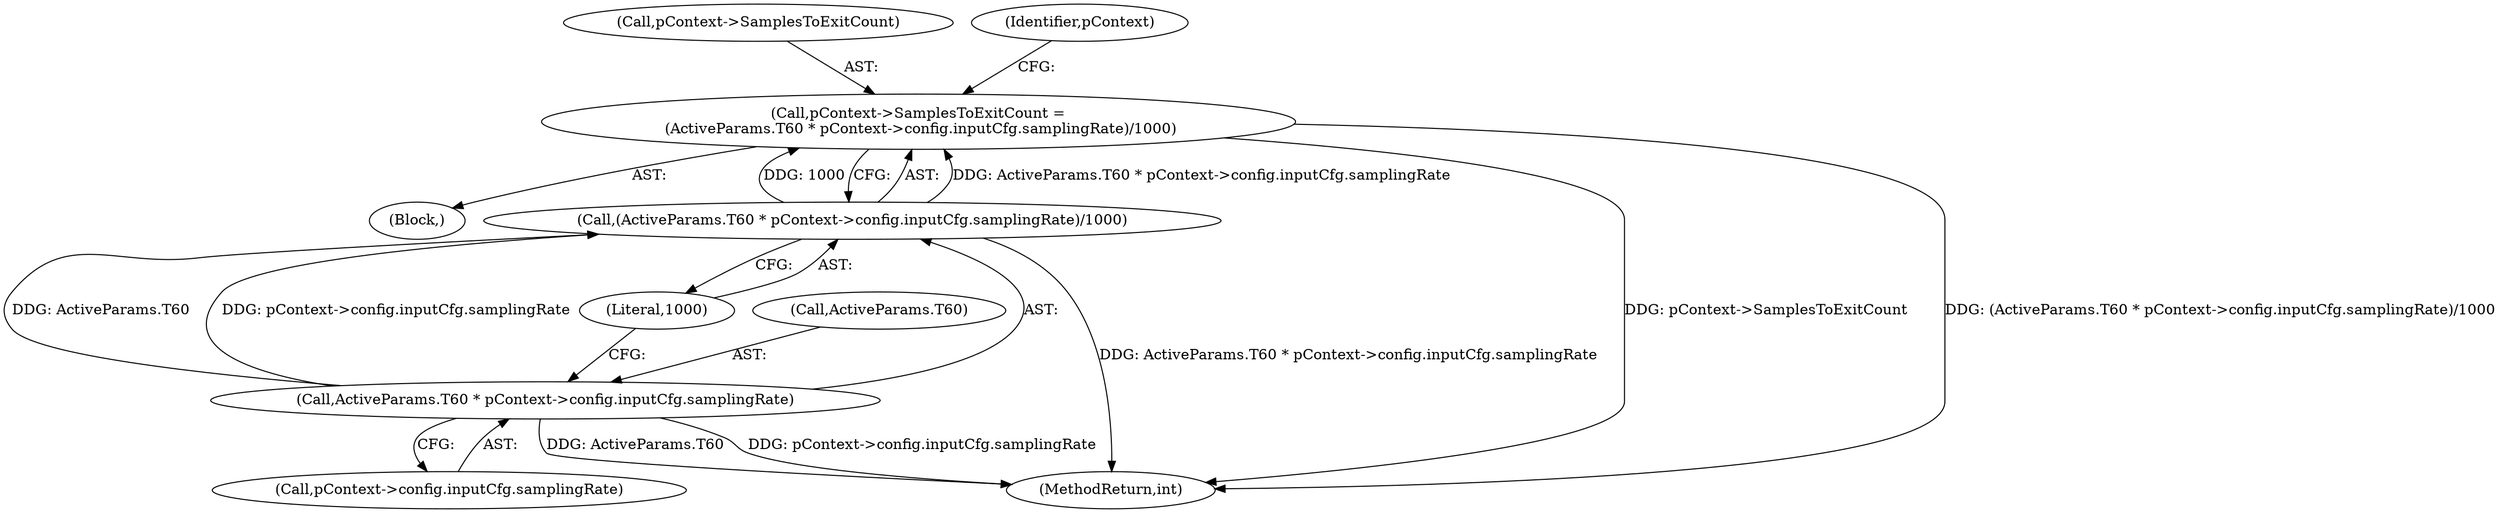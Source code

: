digraph "0_Android_9e29523b9537983b4c4b205ff868d0b3bca0383b_0@integer" {
"1000496" [label="(Call,pContext->SamplesToExitCount =\n (ActiveParams.T60 * pContext->config.inputCfg.samplingRate)/1000)"];
"1000500" [label="(Call,(ActiveParams.T60 * pContext->config.inputCfg.samplingRate)/1000)"];
"1000501" [label="(Call,ActiveParams.T60 * pContext->config.inputCfg.samplingRate)"];
"1000497" [label="(Call,pContext->SamplesToExitCount)"];
"1000502" [label="(Call,ActiveParams.T60)"];
"1000496" [label="(Call,pContext->SamplesToExitCount =\n (ActiveParams.T60 * pContext->config.inputCfg.samplingRate)/1000)"];
"1000500" [label="(Call,(ActiveParams.T60 * pContext->config.inputCfg.samplingRate)/1000)"];
"1000512" [label="(Literal,1000)"];
"1000138" [label="(Block,)"];
"1000501" [label="(Call,ActiveParams.T60 * pContext->config.inputCfg.samplingRate)"];
"1000505" [label="(Call,pContext->config.inputCfg.samplingRate)"];
"1000515" [label="(Identifier,pContext)"];
"1000688" [label="(MethodReturn,int)"];
"1000496" -> "1000138"  [label="AST: "];
"1000496" -> "1000500"  [label="CFG: "];
"1000497" -> "1000496"  [label="AST: "];
"1000500" -> "1000496"  [label="AST: "];
"1000515" -> "1000496"  [label="CFG: "];
"1000496" -> "1000688"  [label="DDG: pContext->SamplesToExitCount"];
"1000496" -> "1000688"  [label="DDG: (ActiveParams.T60 * pContext->config.inputCfg.samplingRate)/1000"];
"1000500" -> "1000496"  [label="DDG: ActiveParams.T60 * pContext->config.inputCfg.samplingRate"];
"1000500" -> "1000496"  [label="DDG: 1000"];
"1000500" -> "1000512"  [label="CFG: "];
"1000501" -> "1000500"  [label="AST: "];
"1000512" -> "1000500"  [label="AST: "];
"1000500" -> "1000688"  [label="DDG: ActiveParams.T60 * pContext->config.inputCfg.samplingRate"];
"1000501" -> "1000500"  [label="DDG: ActiveParams.T60"];
"1000501" -> "1000500"  [label="DDG: pContext->config.inputCfg.samplingRate"];
"1000501" -> "1000505"  [label="CFG: "];
"1000502" -> "1000501"  [label="AST: "];
"1000505" -> "1000501"  [label="AST: "];
"1000512" -> "1000501"  [label="CFG: "];
"1000501" -> "1000688"  [label="DDG: ActiveParams.T60"];
"1000501" -> "1000688"  [label="DDG: pContext->config.inputCfg.samplingRate"];
}

